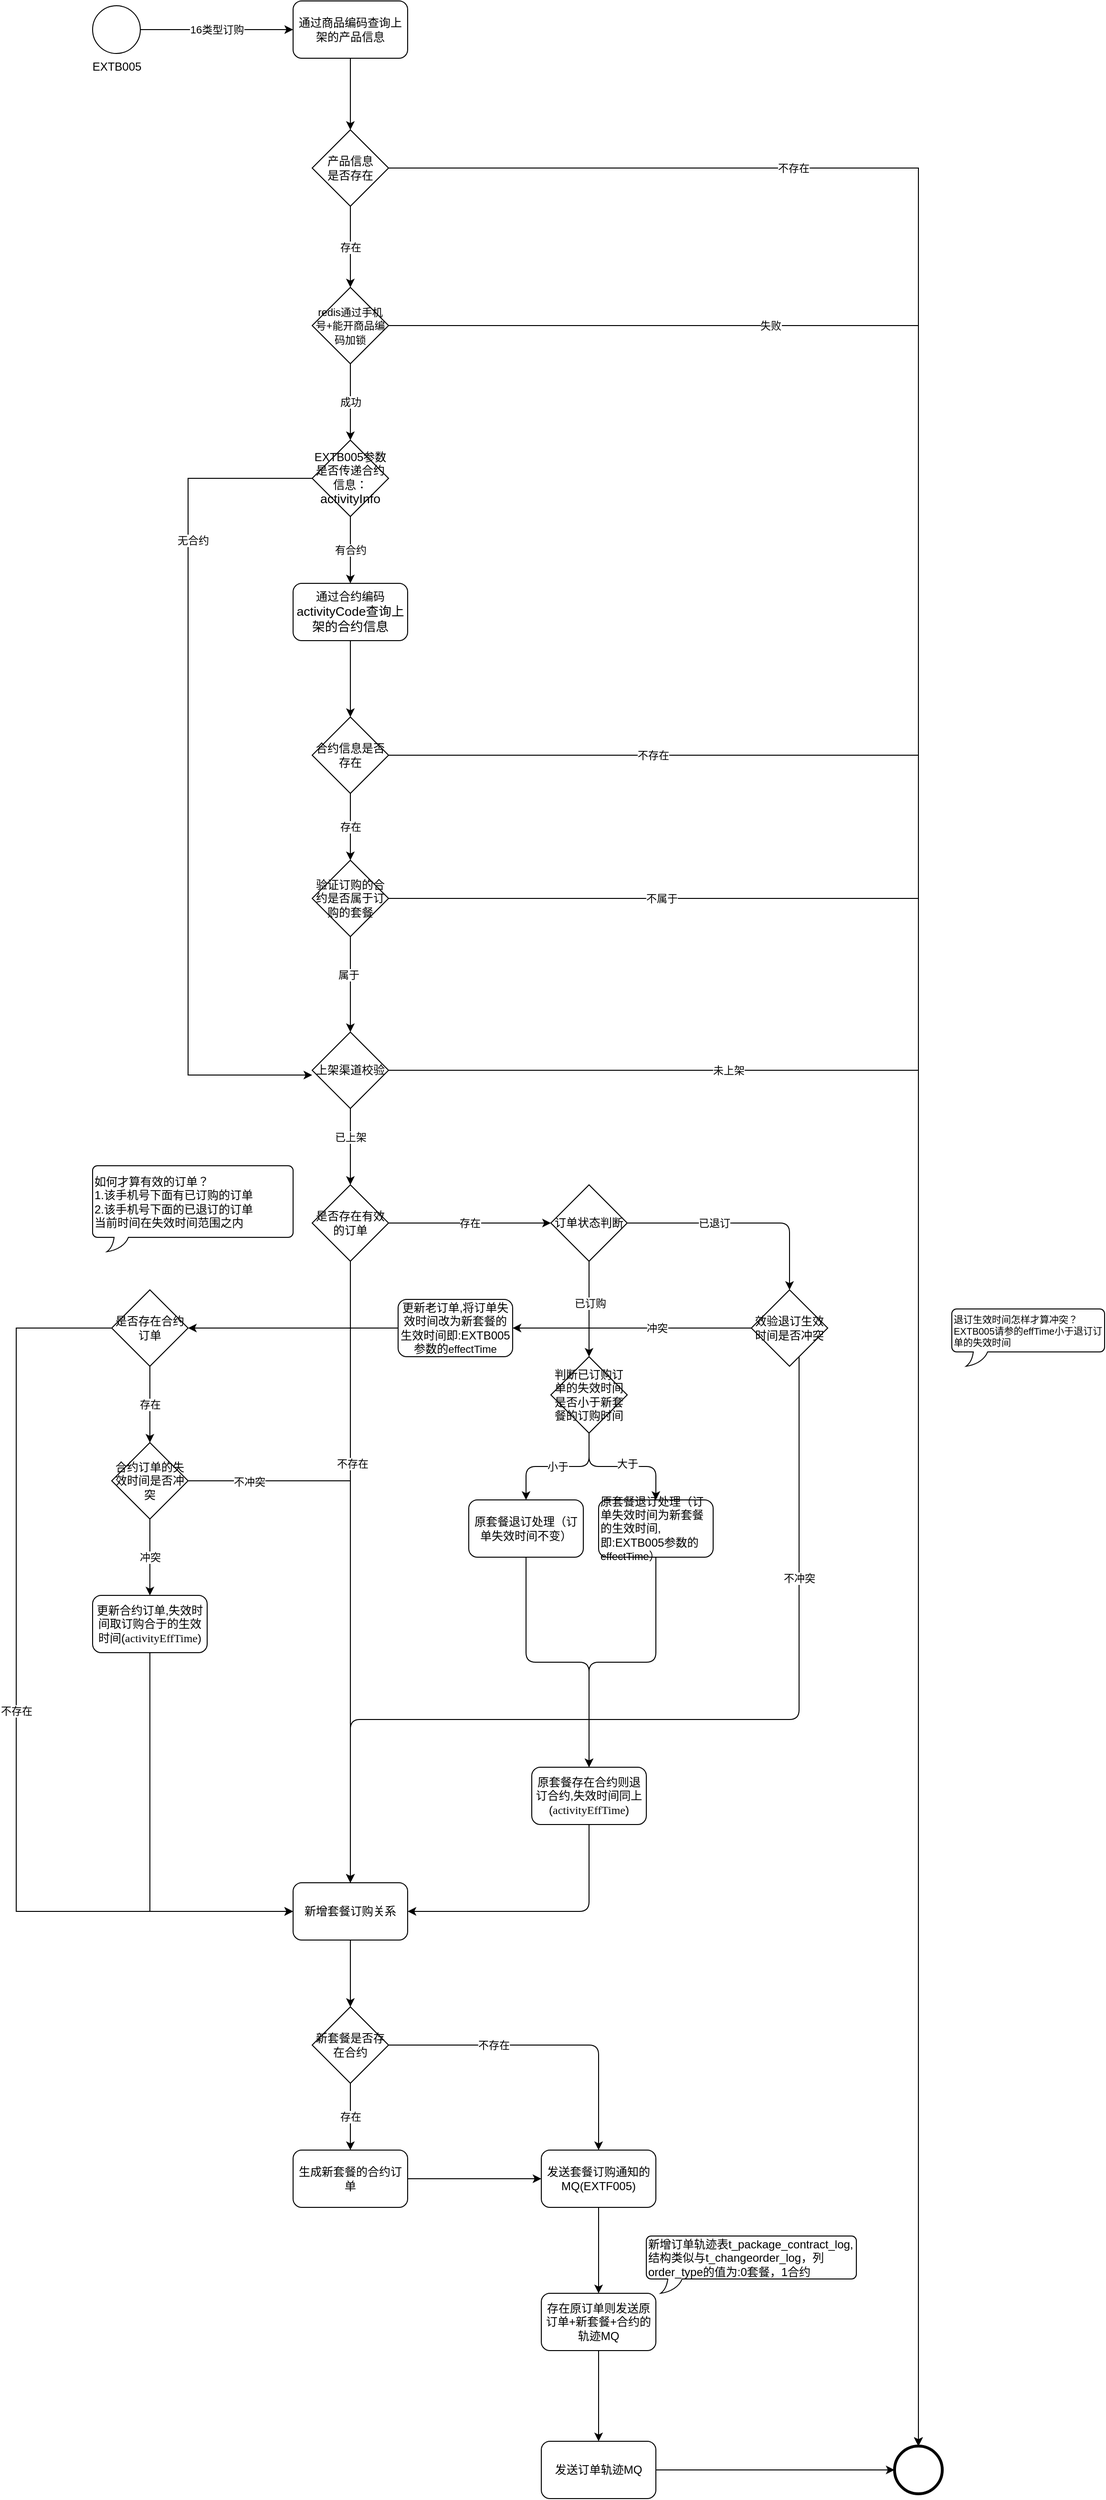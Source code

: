 <mxfile version="14.1.8" type="github" pages="3">
  <diagram id="OgV8At9cOp2wTqHFyp1Q" name="套餐+合约的订购">
    <mxGraphModel dx="2009" dy="1751" grid="1" gridSize="10" guides="1" tooltips="1" connect="1" arrows="1" fold="1" page="1" pageScale="1" pageWidth="827" pageHeight="1169" math="0" shadow="0">
      <root>
        <mxCell id="0" />
        <mxCell id="1" parent="0" />
        <mxCell id="pLbMeJme8Y_Jl0HePabT-7" value="16类型订购" style="edgeStyle=orthogonalEdgeStyle;rounded=0;orthogonalLoop=1;jettySize=auto;html=1;" parent="1" source="pLbMeJme8Y_Jl0HePabT-2" target="pLbMeJme8Y_Jl0HePabT-6" edge="1">
          <mxGeometry relative="1" as="geometry" />
        </mxCell>
        <mxCell id="pLbMeJme8Y_Jl0HePabT-2" value="EXTB005" style="shape=mxgraph.bpmn.shape;html=1;verticalLabelPosition=bottom;verticalAlign=top;align=center;perimeter=ellipsePerimeter;outlineConnect=0;outline=standard;symbol=general;" parent="1" vertex="1">
          <mxGeometry x="20" y="-415" width="50" height="50" as="geometry" />
        </mxCell>
        <mxCell id="pLbMeJme8Y_Jl0HePabT-3" value="" style="shape=mxgraph.bpmn.shape;html=1;verticalLabelPosition=bottom;verticalAlign=top;align=center;perimeter=ellipsePerimeter;outlineConnect=0;outline=end;symbol=general;" parent="1" vertex="1">
          <mxGeometry x="860" y="2141" width="50" height="50" as="geometry" />
        </mxCell>
        <mxCell id="pLbMeJme8Y_Jl0HePabT-15" style="edgeStyle=orthogonalEdgeStyle;rounded=0;orthogonalLoop=1;jettySize=auto;html=1;" parent="1" source="pLbMeJme8Y_Jl0HePabT-6" target="pLbMeJme8Y_Jl0HePabT-12" edge="1">
          <mxGeometry relative="1" as="geometry" />
        </mxCell>
        <mxCell id="pLbMeJme8Y_Jl0HePabT-6" value="通过商品编码查询上架的产品信息" style="rounded=1;whiteSpace=wrap;html=1;" parent="1" vertex="1">
          <mxGeometry x="230" y="-420" width="120" height="60" as="geometry" />
        </mxCell>
        <mxCell id="pLbMeJme8Y_Jl0HePabT-18" value="不存在&lt;br&gt;" style="edgeStyle=orthogonalEdgeStyle;rounded=0;orthogonalLoop=1;jettySize=auto;html=1;" parent="1" source="pLbMeJme8Y_Jl0HePabT-12" target="pLbMeJme8Y_Jl0HePabT-3" edge="1">
          <mxGeometry x="-0.712" relative="1" as="geometry">
            <mxPoint as="offset" />
          </mxGeometry>
        </mxCell>
        <mxCell id="c7PuPgjgo78gl8ul6k84-38" value="存在" style="edgeStyle=orthogonalEdgeStyle;rounded=1;sketch=0;orthogonalLoop=1;jettySize=auto;html=1;shadow=0;" parent="1" source="pLbMeJme8Y_Jl0HePabT-12" target="c7PuPgjgo78gl8ul6k84-36" edge="1">
          <mxGeometry relative="1" as="geometry" />
        </mxCell>
        <mxCell id="pLbMeJme8Y_Jl0HePabT-12" value="产品信息&lt;br&gt;是否存在" style="rhombus;whiteSpace=wrap;html=1;" parent="1" vertex="1">
          <mxGeometry x="250" y="-285" width="80" height="80" as="geometry" />
        </mxCell>
        <mxCell id="pLbMeJme8Y_Jl0HePabT-22" style="edgeStyle=orthogonalEdgeStyle;rounded=0;orthogonalLoop=1;jettySize=auto;html=1;" parent="1" source="pLbMeJme8Y_Jl0HePabT-20" target="pLbMeJme8Y_Jl0HePabT-3" edge="1">
          <mxGeometry relative="1" as="geometry" />
        </mxCell>
        <mxCell id="pLbMeJme8Y_Jl0HePabT-23" value="未上架" style="edgeLabel;html=1;align=center;verticalAlign=middle;resizable=0;points=[];" parent="pLbMeJme8Y_Jl0HePabT-22" vertex="1" connectable="0">
          <mxGeometry x="-0.496" y="-5" relative="1" as="geometry">
            <mxPoint x="-147" y="-5" as="offset" />
          </mxGeometry>
        </mxCell>
        <mxCell id="pLbMeJme8Y_Jl0HePabT-25" value="" style="edgeStyle=orthogonalEdgeStyle;rounded=0;orthogonalLoop=1;jettySize=auto;html=1;" parent="1" source="pLbMeJme8Y_Jl0HePabT-20" target="pLbMeJme8Y_Jl0HePabT-24" edge="1">
          <mxGeometry relative="1" as="geometry" />
        </mxCell>
        <mxCell id="pLbMeJme8Y_Jl0HePabT-26" value="已上架" style="edgeLabel;html=1;align=center;verticalAlign=middle;resizable=0;points=[];" parent="pLbMeJme8Y_Jl0HePabT-25" vertex="1" connectable="0">
          <mxGeometry x="-0.25" relative="1" as="geometry">
            <mxPoint as="offset" />
          </mxGeometry>
        </mxCell>
        <mxCell id="pLbMeJme8Y_Jl0HePabT-20" value="上架渠道校验" style="rhombus;whiteSpace=wrap;html=1;" parent="1" vertex="1">
          <mxGeometry x="250" y="660" width="80" height="80" as="geometry" />
        </mxCell>
        <mxCell id="pLbMeJme8Y_Jl0HePabT-29" value="存在" style="edgeStyle=orthogonalEdgeStyle;rounded=0;orthogonalLoop=1;jettySize=auto;html=1;" parent="1" source="pLbMeJme8Y_Jl0HePabT-24" target="pLbMeJme8Y_Jl0HePabT-28" edge="1">
          <mxGeometry relative="1" as="geometry" />
        </mxCell>
        <mxCell id="Hu3Yx2KmRZgjXhI8Y2ag-7" style="edgeStyle=orthogonalEdgeStyle;curved=0;rounded=1;sketch=0;orthogonalLoop=1;jettySize=auto;html=1;" parent="1" source="pLbMeJme8Y_Jl0HePabT-24" target="Hu3Yx2KmRZgjXhI8Y2ag-6" edge="1">
          <mxGeometry relative="1" as="geometry" />
        </mxCell>
        <mxCell id="Hu3Yx2KmRZgjXhI8Y2ag-18" value="不存在" style="edgeLabel;html=1;align=center;verticalAlign=middle;resizable=0;points=[];" parent="Hu3Yx2KmRZgjXhI8Y2ag-7" vertex="1" connectable="0">
          <mxGeometry x="-0.349" y="2" relative="1" as="geometry">
            <mxPoint as="offset" />
          </mxGeometry>
        </mxCell>
        <mxCell id="pLbMeJme8Y_Jl0HePabT-24" value="是否存在有效的订单" style="rhombus;whiteSpace=wrap;html=1;" parent="1" vertex="1">
          <mxGeometry x="250" y="820" width="80" height="80" as="geometry" />
        </mxCell>
        <mxCell id="Hu3Yx2KmRZgjXhI8Y2ag-2" value="" style="edgeStyle=orthogonalEdgeStyle;curved=0;rounded=1;sketch=0;orthogonalLoop=1;jettySize=auto;html=1;" parent="1" source="pLbMeJme8Y_Jl0HePabT-28" target="Hu3Yx2KmRZgjXhI8Y2ag-1" edge="1">
          <mxGeometry relative="1" as="geometry" />
        </mxCell>
        <mxCell id="Hu3Yx2KmRZgjXhI8Y2ag-5" value="已退订&lt;br&gt;" style="edgeLabel;html=1;align=center;verticalAlign=middle;resizable=0;points=[];" parent="Hu3Yx2KmRZgjXhI8Y2ag-2" vertex="1" connectable="0">
          <mxGeometry x="0.369" y="2" relative="1" as="geometry">
            <mxPoint x="-74.17" y="2" as="offset" />
          </mxGeometry>
        </mxCell>
        <mxCell id="c7PuPgjgo78gl8ul6k84-27" value="" style="edgeStyle=orthogonalEdgeStyle;rounded=1;sketch=0;orthogonalLoop=1;jettySize=auto;html=1;shadow=0;" parent="1" source="pLbMeJme8Y_Jl0HePabT-28" target="c7PuPgjgo78gl8ul6k84-26" edge="1">
          <mxGeometry relative="1" as="geometry" />
        </mxCell>
        <mxCell id="c7PuPgjgo78gl8ul6k84-28" value="已订购" style="edgeLabel;html=1;align=center;verticalAlign=middle;resizable=0;points=[];" parent="c7PuPgjgo78gl8ul6k84-27" vertex="1" connectable="0">
          <mxGeometry x="-0.131" y="1" relative="1" as="geometry">
            <mxPoint as="offset" />
          </mxGeometry>
        </mxCell>
        <mxCell id="pLbMeJme8Y_Jl0HePabT-28" value="订单状态判断" style="rhombus;whiteSpace=wrap;html=1;" parent="1" vertex="1">
          <mxGeometry x="500" y="820" width="80" height="80" as="geometry" />
        </mxCell>
        <mxCell id="Hu3Yx2KmRZgjXhI8Y2ag-13" value="不冲突" style="edgeStyle=orthogonalEdgeStyle;curved=0;rounded=1;sketch=0;orthogonalLoop=1;jettySize=auto;html=1;" parent="1" source="Hu3Yx2KmRZgjXhI8Y2ag-1" target="Hu3Yx2KmRZgjXhI8Y2ag-6" edge="1">
          <mxGeometry x="-0.547" relative="1" as="geometry">
            <Array as="points">
              <mxPoint x="760" y="1380" />
              <mxPoint x="290" y="1380" />
            </Array>
            <mxPoint as="offset" />
          </mxGeometry>
        </mxCell>
        <mxCell id="Hu3Yx2KmRZgjXhI8Y2ag-14" style="edgeStyle=orthogonalEdgeStyle;curved=0;rounded=1;sketch=0;orthogonalLoop=1;jettySize=auto;html=1;entryX=1;entryY=0.5;entryDx=0;entryDy=0;" parent="1" source="Hu3Yx2KmRZgjXhI8Y2ag-1" target="Hu3Yx2KmRZgjXhI8Y2ag-12" edge="1">
          <mxGeometry relative="1" as="geometry" />
        </mxCell>
        <mxCell id="Hu3Yx2KmRZgjXhI8Y2ag-15" value="冲突" style="edgeLabel;html=1;align=center;verticalAlign=middle;resizable=0;points=[];" parent="Hu3Yx2KmRZgjXhI8Y2ag-14" vertex="1" connectable="0">
          <mxGeometry x="0.084" y="-3" relative="1" as="geometry">
            <mxPoint x="35.83" y="3" as="offset" />
          </mxGeometry>
        </mxCell>
        <mxCell id="Hu3Yx2KmRZgjXhI8Y2ag-1" value="效验退订生效时间是否冲突" style="rhombus;whiteSpace=wrap;html=1;" parent="1" vertex="1">
          <mxGeometry x="710" y="930" width="80" height="80" as="geometry" />
        </mxCell>
        <mxCell id="Hu3Yx2KmRZgjXhI8Y2ag-23" value="" style="edgeStyle=orthogonalEdgeStyle;curved=0;rounded=1;sketch=0;orthogonalLoop=1;jettySize=auto;html=1;" parent="1" source="Hu3Yx2KmRZgjXhI8Y2ag-6" target="Hu3Yx2KmRZgjXhI8Y2ag-20" edge="1">
          <mxGeometry relative="1" as="geometry">
            <mxPoint x="290" y="1691" as="targetPoint" />
          </mxGeometry>
        </mxCell>
        <mxCell id="Hu3Yx2KmRZgjXhI8Y2ag-6" value="新增套餐订购关系" style="rounded=1;whiteSpace=wrap;html=1;sketch=0;" parent="1" vertex="1">
          <mxGeometry x="230" y="1551" width="120" height="60" as="geometry" />
        </mxCell>
        <mxCell id="Hu3Yx2KmRZgjXhI8Y2ag-11" value="" style="edgeStyle=orthogonalEdgeStyle;curved=0;rounded=1;sketch=0;orthogonalLoop=1;jettySize=auto;html=1;" parent="1" source="Hu3Yx2KmRZgjXhI8Y2ag-8" target="Hu3Yx2KmRZgjXhI8Y2ag-10" edge="1">
          <mxGeometry relative="1" as="geometry">
            <Array as="points">
              <mxPoint x="610" y="1320" />
              <mxPoint x="540" y="1320" />
            </Array>
          </mxGeometry>
        </mxCell>
        <mxCell id="Hu3Yx2KmRZgjXhI8Y2ag-8" value="原套餐退订处理（订单失效时间为新套餐的生效时间,即:EXTB005&lt;span&gt;参数的&lt;/span&gt;&lt;span lang=&quot;EN-US&quot; style=&quot;font-size: 11px ; font-family: &amp;#34;calibri&amp;#34; , sans-serif&quot;&gt;effectTime&lt;/span&gt;）" style="rounded=1;whiteSpace=wrap;html=1;sketch=0;align=left;" parent="1" vertex="1">
          <mxGeometry x="550" y="1150" width="120" height="60" as="geometry" />
        </mxCell>
        <mxCell id="Hu3Yx2KmRZgjXhI8Y2ag-19" style="edgeStyle=orthogonalEdgeStyle;curved=0;rounded=1;sketch=0;orthogonalLoop=1;jettySize=auto;html=1;" parent="1" source="Hu3Yx2KmRZgjXhI8Y2ag-10" target="Hu3Yx2KmRZgjXhI8Y2ag-6" edge="1">
          <mxGeometry relative="1" as="geometry">
            <Array as="points">
              <mxPoint x="540" y="1581" />
            </Array>
          </mxGeometry>
        </mxCell>
        <mxCell id="Hu3Yx2KmRZgjXhI8Y2ag-10" value="原套餐存在合约则退订合约,失效时间同上&lt;br&gt;(&lt;span style=&quot;color: rgb(8 , 8 , 8) ; font-family: &amp;#34;jetbrains mono&amp;#34; ; background-color: rgb(255 , 255 , 255)&quot;&gt;activityEffTime&lt;/span&gt;)" style="rounded=1;whiteSpace=wrap;html=1;sketch=0;" parent="1" vertex="1">
          <mxGeometry x="480" y="1430" width="120" height="60" as="geometry" />
        </mxCell>
        <mxCell id="c7PuPgjgo78gl8ul6k84-21" value="" style="edgeStyle=orthogonalEdgeStyle;rounded=0;orthogonalLoop=1;jettySize=auto;html=1;entryX=1;entryY=0.5;entryDx=0;entryDy=0;" parent="1" source="Hu3Yx2KmRZgjXhI8Y2ag-12" target="DXuq3Fp1_VnuWL4r6rDe-3" edge="1">
          <mxGeometry relative="1" as="geometry">
            <mxPoint x="140" y="970" as="targetPoint" />
          </mxGeometry>
        </mxCell>
        <mxCell id="Hu3Yx2KmRZgjXhI8Y2ag-12" value="更新老订单,将订单失效时间改为新套餐的生效时间即:&lt;span style=&quot;text-align: left&quot;&gt;EXTB005参数的&lt;/span&gt;&lt;span style=&quot;font-family: &amp;#34;calibri&amp;#34; , sans-serif ; font-size: 11px ; text-align: left&quot;&gt;effectTime&lt;/span&gt;" style="rounded=1;whiteSpace=wrap;html=1;sketch=0;" parent="1" vertex="1">
          <mxGeometry x="340" y="940" width="120" height="60" as="geometry" />
        </mxCell>
        <mxCell id="Hu3Yx2KmRZgjXhI8Y2ag-25" value="存在" style="edgeStyle=orthogonalEdgeStyle;curved=0;rounded=1;sketch=0;orthogonalLoop=1;jettySize=auto;html=1;" parent="1" source="Hu3Yx2KmRZgjXhI8Y2ag-20" target="Hu3Yx2KmRZgjXhI8Y2ag-26" edge="1">
          <mxGeometry relative="1" as="geometry">
            <mxPoint x="290" y="1921" as="targetPoint" />
          </mxGeometry>
        </mxCell>
        <mxCell id="Hu3Yx2KmRZgjXhI8Y2ag-34" value="不存在" style="edgeStyle=orthogonalEdgeStyle;curved=0;rounded=1;sketch=0;orthogonalLoop=1;jettySize=auto;html=1;" parent="1" source="Hu3Yx2KmRZgjXhI8Y2ag-20" target="Hu3Yx2KmRZgjXhI8Y2ag-28" edge="1">
          <mxGeometry x="-0.333" relative="1" as="geometry">
            <mxPoint as="offset" />
          </mxGeometry>
        </mxCell>
        <mxCell id="Hu3Yx2KmRZgjXhI8Y2ag-20" value="新套餐是否存在合约" style="rhombus;whiteSpace=wrap;html=1;rounded=0;sketch=0;" parent="1" vertex="1">
          <mxGeometry x="250" y="1681" width="80" height="80" as="geometry" />
        </mxCell>
        <mxCell id="Hu3Yx2KmRZgjXhI8Y2ag-29" value="" style="edgeStyle=orthogonalEdgeStyle;curved=0;rounded=1;sketch=0;orthogonalLoop=1;jettySize=auto;html=1;" parent="1" source="Hu3Yx2KmRZgjXhI8Y2ag-26" target="Hu3Yx2KmRZgjXhI8Y2ag-28" edge="1">
          <mxGeometry relative="1" as="geometry" />
        </mxCell>
        <mxCell id="Hu3Yx2KmRZgjXhI8Y2ag-26" value="生成新套餐的合约订单" style="rounded=1;whiteSpace=wrap;html=1;sketch=0;" parent="1" vertex="1">
          <mxGeometry x="230" y="1831" width="120" height="60" as="geometry" />
        </mxCell>
        <mxCell id="Hu3Yx2KmRZgjXhI8Y2ag-36" value="" style="edgeStyle=orthogonalEdgeStyle;curved=0;rounded=1;sketch=0;orthogonalLoop=1;jettySize=auto;html=1;" parent="1" source="Hu3Yx2KmRZgjXhI8Y2ag-28" target="Hu3Yx2KmRZgjXhI8Y2ag-35" edge="1">
          <mxGeometry relative="1" as="geometry" />
        </mxCell>
        <mxCell id="Hu3Yx2KmRZgjXhI8Y2ag-28" value="发送套餐订购通知的MQ(EXTF005)" style="rounded=1;whiteSpace=wrap;html=1;sketch=0;" parent="1" vertex="1">
          <mxGeometry x="490" y="1831" width="120" height="60" as="geometry" />
        </mxCell>
        <mxCell id="Hu3Yx2KmRZgjXhI8Y2ag-38" value="" style="edgeStyle=orthogonalEdgeStyle;curved=0;rounded=1;sketch=0;orthogonalLoop=1;jettySize=auto;html=1;" parent="1" source="Hu3Yx2KmRZgjXhI8Y2ag-35" target="Hu3Yx2KmRZgjXhI8Y2ag-37" edge="1">
          <mxGeometry relative="1" as="geometry" />
        </mxCell>
        <mxCell id="Hu3Yx2KmRZgjXhI8Y2ag-35" value="存在原订单则发送原订单+新套餐+合约的轨迹MQ" style="rounded=1;whiteSpace=wrap;html=1;sketch=0;" parent="1" vertex="1">
          <mxGeometry x="490" y="1981" width="120" height="60" as="geometry" />
        </mxCell>
        <mxCell id="Hu3Yx2KmRZgjXhI8Y2ag-39" style="edgeStyle=orthogonalEdgeStyle;curved=0;rounded=1;sketch=0;orthogonalLoop=1;jettySize=auto;html=1;" parent="1" source="Hu3Yx2KmRZgjXhI8Y2ag-37" target="pLbMeJme8Y_Jl0HePabT-3" edge="1">
          <mxGeometry relative="1" as="geometry" />
        </mxCell>
        <mxCell id="Hu3Yx2KmRZgjXhI8Y2ag-37" value="发送订单轨迹MQ" style="rounded=1;whiteSpace=wrap;html=1;sketch=0;" parent="1" vertex="1">
          <mxGeometry x="490" y="2136" width="120" height="60" as="geometry" />
        </mxCell>
        <mxCell id="VUyrlR1kTBsmthqAl_uk-15" value="&lt;span&gt;如何才算有效的订单？&lt;/span&gt;&lt;br&gt;&lt;span&gt;1.该手机号下面有已订购的订单&lt;/span&gt;&lt;br&gt;&lt;span&gt;2.该手机号下面的已退订的订单&lt;br&gt;当前时间在失效时间范围之内&lt;br&gt;&lt;/span&gt;" style="whiteSpace=wrap;html=1;shape=mxgraph.basic.roundRectCallout;dx=30;dy=15;size=5;boundedLbl=1;labelBackgroundColor=none;align=left;" parent="1" vertex="1">
          <mxGeometry x="20" y="800" width="210" height="90" as="geometry" />
        </mxCell>
        <mxCell id="VUyrlR1kTBsmthqAl_uk-17" value="&lt;font style=&quot;font-size: 10px&quot;&gt;退订生效时间怎样才算冲突？&lt;br style=&quot;font-size: 10px&quot;&gt;EXTB005请参的&lt;span style=&quot;font-family: &amp;#34;calibri&amp;#34; , sans-serif ; font-size: 10px&quot;&gt;effTime小于退订订单的失效时间&lt;/span&gt;&lt;/font&gt;" style="whiteSpace=wrap;html=1;shape=mxgraph.basic.roundRectCallout;dx=30;dy=15;size=5;boundedLbl=1;labelBackgroundColor=none;align=left;fontSize=8;" parent="1" vertex="1">
          <mxGeometry x="920" y="950" width="160" height="60" as="geometry" />
        </mxCell>
        <mxCell id="c7PuPgjgo78gl8ul6k84-5" value="有合约" style="edgeStyle=orthogonalEdgeStyle;rounded=0;orthogonalLoop=1;jettySize=auto;html=1;" parent="1" source="c7PuPgjgo78gl8ul6k84-1" target="c7PuPgjgo78gl8ul6k84-4" edge="1">
          <mxGeometry relative="1" as="geometry" />
        </mxCell>
        <mxCell id="c7PuPgjgo78gl8ul6k84-18" style="edgeStyle=orthogonalEdgeStyle;rounded=0;orthogonalLoop=1;jettySize=auto;html=1;entryX=0;entryY=0.5;entryDx=0;entryDy=0;" parent="1" source="c7PuPgjgo78gl8ul6k84-1" edge="1">
          <mxGeometry relative="1" as="geometry">
            <mxPoint x="250" y="80" as="sourcePoint" />
            <mxPoint x="250" y="705" as="targetPoint" />
            <Array as="points">
              <mxPoint x="120" y="80" />
              <mxPoint x="120" y="705" />
            </Array>
          </mxGeometry>
        </mxCell>
        <mxCell id="c7PuPgjgo78gl8ul6k84-19" value="无合约" style="edgeLabel;html=1;align=center;verticalAlign=middle;resizable=0;points=[];" parent="c7PuPgjgo78gl8ul6k84-18" vertex="1" connectable="0">
          <mxGeometry x="-0.591" y="3" relative="1" as="geometry">
            <mxPoint x="2" y="14" as="offset" />
          </mxGeometry>
        </mxCell>
        <mxCell id="c7PuPgjgo78gl8ul6k84-1" value="EXTB005参数是否传递合约信息：&lt;span lang=&quot;EN-US&quot; style=&quot;font-size: 10.0pt ; font-family: &amp;#34;calibri&amp;#34; , sans-serif&quot;&gt;activityInfo&lt;/span&gt;" style="rhombus;whiteSpace=wrap;html=1;" parent="1" vertex="1">
          <mxGeometry x="250" y="40" width="80" height="80" as="geometry" />
        </mxCell>
        <mxCell id="c7PuPgjgo78gl8ul6k84-9" style="edgeStyle=orthogonalEdgeStyle;rounded=0;orthogonalLoop=1;jettySize=auto;html=1;" parent="1" source="c7PuPgjgo78gl8ul6k84-4" target="c7PuPgjgo78gl8ul6k84-8" edge="1">
          <mxGeometry relative="1" as="geometry" />
        </mxCell>
        <mxCell id="c7PuPgjgo78gl8ul6k84-4" value="通过合约编码&lt;span lang=&quot;EN-US&quot; style=&quot;font-size: 10.0pt ; font-family: &amp;#34;calibri&amp;#34; , sans-serif&quot;&gt;activityCode查询上架的合约信息&lt;/span&gt;" style="rounded=1;whiteSpace=wrap;html=1;" parent="1" vertex="1">
          <mxGeometry x="230" y="190" width="120" height="60" as="geometry" />
        </mxCell>
        <mxCell id="c7PuPgjgo78gl8ul6k84-10" style="edgeStyle=orthogonalEdgeStyle;rounded=0;orthogonalLoop=1;jettySize=auto;html=1;entryX=0.5;entryY=0;entryDx=0;entryDy=0;" parent="1" source="c7PuPgjgo78gl8ul6k84-8" target="pLbMeJme8Y_Jl0HePabT-3" edge="1">
          <mxGeometry relative="1" as="geometry" />
        </mxCell>
        <mxCell id="c7PuPgjgo78gl8ul6k84-11" value="不存在" style="edgeLabel;html=1;align=center;verticalAlign=middle;resizable=0;points=[];" parent="c7PuPgjgo78gl8ul6k84-10" vertex="1" connectable="0">
          <mxGeometry x="-0.752" y="1" relative="1" as="geometry">
            <mxPoint x="-11.67" y="1" as="offset" />
          </mxGeometry>
        </mxCell>
        <mxCell id="c7PuPgjgo78gl8ul6k84-13" value="存在" style="edgeStyle=orthogonalEdgeStyle;rounded=0;orthogonalLoop=1;jettySize=auto;html=1;" parent="1" source="c7PuPgjgo78gl8ul6k84-8" target="c7PuPgjgo78gl8ul6k84-12" edge="1">
          <mxGeometry relative="1" as="geometry" />
        </mxCell>
        <mxCell id="c7PuPgjgo78gl8ul6k84-8" value="合约信息是否存在" style="rhombus;whiteSpace=wrap;html=1;" parent="1" vertex="1">
          <mxGeometry x="250" y="330" width="80" height="80" as="geometry" />
        </mxCell>
        <mxCell id="c7PuPgjgo78gl8ul6k84-14" style="edgeStyle=orthogonalEdgeStyle;rounded=0;orthogonalLoop=1;jettySize=auto;html=1;" parent="1" source="c7PuPgjgo78gl8ul6k84-12" target="pLbMeJme8Y_Jl0HePabT-3" edge="1">
          <mxGeometry relative="1" as="geometry" />
        </mxCell>
        <mxCell id="c7PuPgjgo78gl8ul6k84-15" value="不属于" style="edgeLabel;html=1;align=center;verticalAlign=middle;resizable=0;points=[];" parent="c7PuPgjgo78gl8ul6k84-14" vertex="1" connectable="0">
          <mxGeometry x="-0.821" relative="1" as="geometry">
            <mxPoint x="90.83" as="offset" />
          </mxGeometry>
        </mxCell>
        <mxCell id="c7PuPgjgo78gl8ul6k84-16" style="edgeStyle=orthogonalEdgeStyle;rounded=0;orthogonalLoop=1;jettySize=auto;html=1;" parent="1" source="c7PuPgjgo78gl8ul6k84-12" target="pLbMeJme8Y_Jl0HePabT-20" edge="1">
          <mxGeometry relative="1" as="geometry">
            <mxPoint x="290" y="660" as="targetPoint" />
          </mxGeometry>
        </mxCell>
        <mxCell id="c7PuPgjgo78gl8ul6k84-17" value="属于" style="edgeLabel;html=1;align=center;verticalAlign=middle;resizable=0;points=[];" parent="c7PuPgjgo78gl8ul6k84-16" vertex="1" connectable="0">
          <mxGeometry x="-0.208" y="-2" relative="1" as="geometry">
            <mxPoint as="offset" />
          </mxGeometry>
        </mxCell>
        <mxCell id="c7PuPgjgo78gl8ul6k84-12" value="验证订购的合约是否属于订购的套餐" style="rhombus;whiteSpace=wrap;html=1;" parent="1" vertex="1">
          <mxGeometry x="250" y="480" width="80" height="80" as="geometry" />
        </mxCell>
        <mxCell id="c7PuPgjgo78gl8ul6k84-30" value="小于" style="edgeStyle=orthogonalEdgeStyle;rounded=1;sketch=0;orthogonalLoop=1;jettySize=auto;html=1;shadow=0;" parent="1" source="c7PuPgjgo78gl8ul6k84-26" target="c7PuPgjgo78gl8ul6k84-29" edge="1">
          <mxGeometry relative="1" as="geometry" />
        </mxCell>
        <mxCell id="c7PuPgjgo78gl8ul6k84-31" style="edgeStyle=orthogonalEdgeStyle;rounded=1;sketch=0;orthogonalLoop=1;jettySize=auto;html=1;entryX=0.5;entryY=0;entryDx=0;entryDy=0;shadow=0;" parent="1" source="c7PuPgjgo78gl8ul6k84-26" target="Hu3Yx2KmRZgjXhI8Y2ag-8" edge="1">
          <mxGeometry relative="1" as="geometry" />
        </mxCell>
        <mxCell id="c7PuPgjgo78gl8ul6k84-32" value="大于" style="edgeLabel;html=1;align=center;verticalAlign=middle;resizable=0;points=[];" parent="c7PuPgjgo78gl8ul6k84-31" vertex="1" connectable="0">
          <mxGeometry x="0.191" y="3" relative="1" as="geometry">
            <mxPoint x="-8.33" as="offset" />
          </mxGeometry>
        </mxCell>
        <mxCell id="c7PuPgjgo78gl8ul6k84-26" value="判断已订购订单的失效时间是否小于新套餐的订购时间" style="rhombus;whiteSpace=wrap;html=1;" parent="1" vertex="1">
          <mxGeometry x="500" y="1000" width="80" height="80" as="geometry" />
        </mxCell>
        <mxCell id="c7PuPgjgo78gl8ul6k84-33" style="edgeStyle=orthogonalEdgeStyle;rounded=1;sketch=0;orthogonalLoop=1;jettySize=auto;html=1;shadow=0;" parent="1" source="c7PuPgjgo78gl8ul6k84-29" target="Hu3Yx2KmRZgjXhI8Y2ag-10" edge="1">
          <mxGeometry relative="1" as="geometry">
            <Array as="points">
              <mxPoint x="474" y="1320" />
              <mxPoint x="540" y="1320" />
            </Array>
          </mxGeometry>
        </mxCell>
        <mxCell id="c7PuPgjgo78gl8ul6k84-29" value="&lt;span style=&quot;text-align: left&quot;&gt;原套餐退订处理（订单失效时间不变&lt;/span&gt;&lt;span style=&quot;text-align: left&quot;&gt;）&lt;/span&gt;" style="rounded=1;whiteSpace=wrap;html=1;" parent="1" vertex="1">
          <mxGeometry x="414" y="1150" width="120" height="60" as="geometry" />
        </mxCell>
        <mxCell id="c7PuPgjgo78gl8ul6k84-34" value="新增订单轨迹表t_package_contract_log,结构类似与t_changeorder_log，列order_type的值为:0套餐，1合约" style="whiteSpace=wrap;html=1;shape=mxgraph.basic.roundRectCallout;dx=30;dy=15;size=5;boundedLbl=1;align=left;" parent="1" vertex="1">
          <mxGeometry x="600" y="1921" width="220" height="60" as="geometry" />
        </mxCell>
        <mxCell id="c7PuPgjgo78gl8ul6k84-39" value="成功" style="edgeStyle=orthogonalEdgeStyle;rounded=1;sketch=0;orthogonalLoop=1;jettySize=auto;html=1;shadow=0;" parent="1" source="c7PuPgjgo78gl8ul6k84-36" target="c7PuPgjgo78gl8ul6k84-1" edge="1">
          <mxGeometry relative="1" as="geometry" />
        </mxCell>
        <mxCell id="c7PuPgjgo78gl8ul6k84-41" value="失败" style="edgeStyle=orthogonalEdgeStyle;rounded=0;sketch=0;orthogonalLoop=1;jettySize=auto;html=1;shadow=0;" parent="1" source="c7PuPgjgo78gl8ul6k84-36" target="pLbMeJme8Y_Jl0HePabT-3" edge="1">
          <mxGeometry x="-0.712" relative="1" as="geometry">
            <mxPoint as="offset" />
          </mxGeometry>
        </mxCell>
        <mxCell id="c7PuPgjgo78gl8ul6k84-36" value="&lt;span style=&quot;font-size: 11px;&quot;&gt;redis通过手机号+能开商品编码加锁&lt;/span&gt;" style="rhombus;whiteSpace=wrap;html=1;labelBackgroundColor=none;" parent="1" vertex="1">
          <mxGeometry x="250" y="-120" width="80" height="80" as="geometry" />
        </mxCell>
        <mxCell id="DXuq3Fp1_VnuWL4r6rDe-5" value="不存在" style="edgeStyle=orthogonalEdgeStyle;rounded=0;orthogonalLoop=1;jettySize=auto;html=1;entryX=0;entryY=0.5;entryDx=0;entryDy=0;" edge="1" parent="1" source="DXuq3Fp1_VnuWL4r6rDe-3" target="Hu3Yx2KmRZgjXhI8Y2ag-6">
          <mxGeometry relative="1" as="geometry">
            <Array as="points">
              <mxPoint x="-60" y="970" />
              <mxPoint x="-60" y="1581" />
            </Array>
          </mxGeometry>
        </mxCell>
        <mxCell id="DXuq3Fp1_VnuWL4r6rDe-7" value="存在" style="edgeStyle=orthogonalEdgeStyle;rounded=0;orthogonalLoop=1;jettySize=auto;html=1;" edge="1" parent="1" source="DXuq3Fp1_VnuWL4r6rDe-3" target="DXuq3Fp1_VnuWL4r6rDe-6">
          <mxGeometry relative="1" as="geometry" />
        </mxCell>
        <mxCell id="DXuq3Fp1_VnuWL4r6rDe-3" value="是否存在合约订单" style="rhombus;whiteSpace=wrap;html=1;" vertex="1" parent="1">
          <mxGeometry x="40" y="930" width="80" height="80" as="geometry" />
        </mxCell>
        <mxCell id="DXuq3Fp1_VnuWL4r6rDe-9" value="冲突" style="edgeStyle=orthogonalEdgeStyle;rounded=0;orthogonalLoop=1;jettySize=auto;html=1;" edge="1" parent="1" source="DXuq3Fp1_VnuWL4r6rDe-6" target="DXuq3Fp1_VnuWL4r6rDe-8">
          <mxGeometry relative="1" as="geometry" />
        </mxCell>
        <mxCell id="DXuq3Fp1_VnuWL4r6rDe-10" style="edgeStyle=orthogonalEdgeStyle;rounded=0;orthogonalLoop=1;jettySize=auto;html=1;" edge="1" parent="1" source="DXuq3Fp1_VnuWL4r6rDe-6" target="Hu3Yx2KmRZgjXhI8Y2ag-6">
          <mxGeometry relative="1" as="geometry" />
        </mxCell>
        <mxCell id="DXuq3Fp1_VnuWL4r6rDe-11" value="不冲突" style="edgeLabel;html=1;align=center;verticalAlign=middle;resizable=0;points=[];" vertex="1" connectable="0" parent="DXuq3Fp1_VnuWL4r6rDe-10">
          <mxGeometry x="-0.783" y="-1" relative="1" as="geometry">
            <mxPoint as="offset" />
          </mxGeometry>
        </mxCell>
        <mxCell id="DXuq3Fp1_VnuWL4r6rDe-6" value="合约订单的失效时间是否冲突" style="rhombus;whiteSpace=wrap;html=1;" vertex="1" parent="1">
          <mxGeometry x="40" y="1090" width="80" height="80" as="geometry" />
        </mxCell>
        <mxCell id="DXuq3Fp1_VnuWL4r6rDe-12" style="edgeStyle=orthogonalEdgeStyle;rounded=0;orthogonalLoop=1;jettySize=auto;html=1;entryX=0;entryY=0.5;entryDx=0;entryDy=0;" edge="1" parent="1" source="DXuq3Fp1_VnuWL4r6rDe-8" target="Hu3Yx2KmRZgjXhI8Y2ag-6">
          <mxGeometry relative="1" as="geometry">
            <Array as="points">
              <mxPoint x="80" y="1581" />
            </Array>
          </mxGeometry>
        </mxCell>
        <mxCell id="DXuq3Fp1_VnuWL4r6rDe-8" value="更新合约订单,失效时间取订购合于的生效时间(&lt;span style=&quot;background-color: rgb(255 , 255 , 255) ; color: rgb(8 , 8 , 8) ; font-family: &amp;#34;jetbrains mono&amp;#34;&quot;&gt;activityEffTime&lt;/span&gt;&lt;span&gt;)&lt;/span&gt;" style="rounded=1;whiteSpace=wrap;html=1;sketch=0;" vertex="1" parent="1">
          <mxGeometry x="20" y="1250" width="120" height="60" as="geometry" />
        </mxCell>
      </root>
    </mxGraphModel>
  </diagram>
  <diagram id="BaK5y93M72JjTEx6FSGH" name="套餐+合约的退订">
    <mxGraphModel dx="2009" dy="2920" grid="1" gridSize="10" guides="1" tooltips="1" connect="1" arrows="1" fold="1" page="1" pageScale="1" pageWidth="827" pageHeight="1169" math="0" shadow="0">
      <root>
        <mxCell id="CDkCgY4mQXSwlOJmiMWh-0" />
        <mxCell id="CDkCgY4mQXSwlOJmiMWh-1" parent="CDkCgY4mQXSwlOJmiMWh-0" />
        <mxCell id="CDkCgY4mQXSwlOJmiMWh-2" value="" style="edgeStyle=orthogonalEdgeStyle;rounded=0;orthogonalLoop=1;jettySize=auto;html=1;" parent="CDkCgY4mQXSwlOJmiMWh-1" source="CDkCgY4mQXSwlOJmiMWh-3" target="CDkCgY4mQXSwlOJmiMWh-7" edge="1">
          <mxGeometry relative="1" as="geometry">
            <mxPoint x="195" y="-1095" as="targetPoint" />
          </mxGeometry>
        </mxCell>
        <mxCell id="CDkCgY4mQXSwlOJmiMWh-3" value="EXTB007&lt;br&gt;" style="shape=mxgraph.bpmn.shape;html=1;verticalLabelPosition=bottom;labelBackgroundColor=#ffffff;verticalAlign=top;align=center;perimeter=ellipsePerimeter;outlineConnect=0;outline=standard;symbol=general;" parent="CDkCgY4mQXSwlOJmiMWh-1" vertex="1">
          <mxGeometry x="95" y="-1190" width="50" height="50" as="geometry" />
        </mxCell>
        <mxCell id="CDkCgY4mQXSwlOJmiMWh-4" value="" style="shape=mxgraph.bpmn.shape;html=1;verticalLabelPosition=bottom;labelBackgroundColor=#ffffff;verticalAlign=top;align=center;perimeter=ellipsePerimeter;outlineConnect=0;outline=end;symbol=general;" parent="CDkCgY4mQXSwlOJmiMWh-1" vertex="1">
          <mxGeometry x="280" y="-197.5" width="50" height="50" as="geometry" />
        </mxCell>
        <mxCell id="CDkCgY4mQXSwlOJmiMWh-5" value="退订类型9" style="edgeStyle=orthogonalEdgeStyle;rounded=0;orthogonalLoop=1;jettySize=auto;html=1;entryX=1;entryY=0.5;entryDx=0;entryDy=0;" parent="CDkCgY4mQXSwlOJmiMWh-1" source="CDkCgY4mQXSwlOJmiMWh-7" target="CDkCgY4mQXSwlOJmiMWh-9" edge="1">
          <mxGeometry relative="1" as="geometry" />
        </mxCell>
        <mxCell id="CDkCgY4mQXSwlOJmiMWh-6" value="退订类型8" style="edgeStyle=orthogonalEdgeStyle;rounded=0;orthogonalLoop=1;jettySize=auto;html=1;entryX=0;entryY=0.5;entryDx=0;entryDy=0;" parent="CDkCgY4mQXSwlOJmiMWh-1" source="CDkCgY4mQXSwlOJmiMWh-7" target="CDkCgY4mQXSwlOJmiMWh-11" edge="1">
          <mxGeometry relative="1" as="geometry" />
        </mxCell>
        <mxCell id="CDkCgY4mQXSwlOJmiMWh-7" value="退订类型判断" style="rhombus;whiteSpace=wrap;html=1;" parent="CDkCgY4mQXSwlOJmiMWh-1" vertex="1">
          <mxGeometry x="373.5" y="-1080" width="80" height="80" as="geometry" />
        </mxCell>
        <mxCell id="0GWGBU7B34jeZDTUurco-2" style="edgeStyle=orthogonalEdgeStyle;rounded=0;orthogonalLoop=1;jettySize=auto;html=1;" parent="CDkCgY4mQXSwlOJmiMWh-1" source="CDkCgY4mQXSwlOJmiMWh-9" target="0GWGBU7B34jeZDTUurco-1" edge="1">
          <mxGeometry relative="1" as="geometry" />
        </mxCell>
        <mxCell id="CDkCgY4mQXSwlOJmiMWh-9" value="根据能开订单号查询合约订单" style="rounded=1;whiteSpace=wrap;html=1;" parent="CDkCgY4mQXSwlOJmiMWh-1" vertex="1">
          <mxGeometry x="30" y="-1070" width="120" height="60" as="geometry" />
        </mxCell>
        <mxCell id="CDkCgY4mQXSwlOJmiMWh-10" style="edgeStyle=orthogonalEdgeStyle;rounded=0;orthogonalLoop=1;jettySize=auto;html=1;" parent="CDkCgY4mQXSwlOJmiMWh-1" source="CDkCgY4mQXSwlOJmiMWh-11" target="CDkCgY4mQXSwlOJmiMWh-15" edge="1">
          <mxGeometry relative="1" as="geometry" />
        </mxCell>
        <mxCell id="CDkCgY4mQXSwlOJmiMWh-11" value="根据能开订单号查询套餐订单" style="rounded=1;whiteSpace=wrap;html=1;" parent="CDkCgY4mQXSwlOJmiMWh-1" vertex="1">
          <mxGeometry x="650" y="-1070" width="120" height="60" as="geometry" />
        </mxCell>
        <mxCell id="CDkCgY4mQXSwlOJmiMWh-12" value="是" style="edgeStyle=orthogonalEdgeStyle;rounded=0;orthogonalLoop=1;jettySize=auto;html=1;" parent="CDkCgY4mQXSwlOJmiMWh-1" source="CDkCgY4mQXSwlOJmiMWh-15" target="CDkCgY4mQXSwlOJmiMWh-30" edge="1">
          <mxGeometry relative="1" as="geometry">
            <mxPoint x="670" y="-690" as="sourcePoint" />
            <mxPoint x="670" y="-750" as="targetPoint" />
          </mxGeometry>
        </mxCell>
        <mxCell id="CDkCgY4mQXSwlOJmiMWh-13" style="edgeStyle=orthogonalEdgeStyle;rounded=0;orthogonalLoop=1;jettySize=auto;html=1;" parent="CDkCgY4mQXSwlOJmiMWh-1" source="CDkCgY4mQXSwlOJmiMWh-15" target="CDkCgY4mQXSwlOJmiMWh-4" edge="1">
          <mxGeometry relative="1" as="geometry">
            <Array as="points">
              <mxPoint x="900" y="-870" />
              <mxPoint x="900" y="-375" />
            </Array>
          </mxGeometry>
        </mxCell>
        <mxCell id="CDkCgY4mQXSwlOJmiMWh-14" value="否" style="edgeLabel;html=1;align=center;verticalAlign=middle;resizable=0;points=[];" parent="CDkCgY4mQXSwlOJmiMWh-13" vertex="1" connectable="0">
          <mxGeometry x="-0.528" y="-1" relative="1" as="geometry">
            <mxPoint y="124" as="offset" />
          </mxGeometry>
        </mxCell>
        <mxCell id="CDkCgY4mQXSwlOJmiMWh-15" value="判断订单状态为已订购" style="rhombus;whiteSpace=wrap;html=1;" parent="CDkCgY4mQXSwlOJmiMWh-1" vertex="1">
          <mxGeometry x="670" y="-910" width="80" height="80" as="geometry" />
        </mxCell>
        <mxCell id="CDkCgY4mQXSwlOJmiMWh-16" value="将订单退订处理-更新订单失效时间&lt;br&gt;取接口（&lt;span lang=&quot;EN-US&quot; style=&quot;font-size: 10pt ; font-family: &amp;#34;calibri&amp;#34; , sans-serif&quot;&gt;validTime&lt;/span&gt;）" style="rounded=1;whiteSpace=wrap;html=1;" parent="CDkCgY4mQXSwlOJmiMWh-1" vertex="1">
          <mxGeometry x="500" y="-620" width="120" height="60" as="geometry" />
        </mxCell>
        <mxCell id="CDkCgY4mQXSwlOJmiMWh-17" value="" style="endArrow=classic;html=1;entryX=1;entryY=1;entryDx=0;entryDy=0;" parent="CDkCgY4mQXSwlOJmiMWh-1" source="CDkCgY4mQXSwlOJmiMWh-16" target="CDkCgY4mQXSwlOJmiMWh-9" edge="1">
          <mxGeometry width="50" height="50" relative="1" as="geometry">
            <mxPoint x="390" y="-820" as="sourcePoint" />
            <mxPoint x="440" y="-870" as="targetPoint" />
          </mxGeometry>
        </mxCell>
        <mxCell id="CDkCgY4mQXSwlOJmiMWh-18" value="大于" style="edgeStyle=orthogonalEdgeStyle;rounded=0;orthogonalLoop=1;jettySize=auto;html=1;" parent="CDkCgY4mQXSwlOJmiMWh-1" source="CDkCgY4mQXSwlOJmiMWh-21" target="CDkCgY4mQXSwlOJmiMWh-23" edge="1">
          <mxGeometry relative="1" as="geometry">
            <mxPoint x="-130" y="-477.5" as="sourcePoint" />
          </mxGeometry>
        </mxCell>
        <mxCell id="CDkCgY4mQXSwlOJmiMWh-19" style="edgeStyle=orthogonalEdgeStyle;rounded=0;orthogonalLoop=1;jettySize=auto;html=1;entryX=0.5;entryY=0;entryDx=0;entryDy=0;" parent="CDkCgY4mQXSwlOJmiMWh-1" source="CDkCgY4mQXSwlOJmiMWh-21" target="CDkCgY4mQXSwlOJmiMWh-34" edge="1">
          <mxGeometry relative="1" as="geometry" />
        </mxCell>
        <mxCell id="CDkCgY4mQXSwlOJmiMWh-20" value="小于" style="edgeLabel;html=1;align=center;verticalAlign=middle;resizable=0;points=[];" parent="CDkCgY4mQXSwlOJmiMWh-19" vertex="1" connectable="0">
          <mxGeometry x="-0.155" y="-4" relative="1" as="geometry">
            <mxPoint y="-4" as="offset" />
          </mxGeometry>
        </mxCell>
        <mxCell id="CDkCgY4mQXSwlOJmiMWh-21" value="判断数据合约失效时间是否&amp;gt;请参中的合约时间" style="rhombus;whiteSpace=wrap;html=1;" parent="CDkCgY4mQXSwlOJmiMWh-1" vertex="1">
          <mxGeometry x="-160" y="-607.5" width="80" height="80" as="geometry" />
        </mxCell>
        <mxCell id="CDkCgY4mQXSwlOJmiMWh-22" value="" style="edgeStyle=orthogonalEdgeStyle;rounded=0;orthogonalLoop=1;jettySize=auto;html=1;" parent="CDkCgY4mQXSwlOJmiMWh-1" source="CDkCgY4mQXSwlOJmiMWh-23" target="CDkCgY4mQXSwlOJmiMWh-25" edge="1">
          <mxGeometry relative="1" as="geometry" />
        </mxCell>
        <mxCell id="CDkCgY4mQXSwlOJmiMWh-23" value="合约订单退订处理，订单失效时间取（&lt;span lang=&quot;EN-US&quot; style=&quot;font-size: 10pt ; font-family: &amp;#34;calibri&amp;#34; , sans-serif&quot;&gt;validTime&lt;/span&gt;）" style="rounded=1;whiteSpace=wrap;html=1;" parent="CDkCgY4mQXSwlOJmiMWh-1" vertex="1">
          <mxGeometry x="-190" y="-367.5" width="120" height="60" as="geometry" />
        </mxCell>
        <mxCell id="CDkCgY4mQXSwlOJmiMWh-24" style="edgeStyle=orthogonalEdgeStyle;rounded=0;orthogonalLoop=1;jettySize=auto;html=1;" parent="CDkCgY4mQXSwlOJmiMWh-1" source="CDkCgY4mQXSwlOJmiMWh-25" target="CDkCgY4mQXSwlOJmiMWh-27" edge="1">
          <mxGeometry relative="1" as="geometry" />
        </mxCell>
        <mxCell id="CDkCgY4mQXSwlOJmiMWh-25" value="发送退订结果通知MQ" style="rounded=1;whiteSpace=wrap;html=1;" parent="CDkCgY4mQXSwlOJmiMWh-1" vertex="1">
          <mxGeometry x="60" y="-367.5" width="120" height="60" as="geometry" />
        </mxCell>
        <mxCell id="CDkCgY4mQXSwlOJmiMWh-26" style="edgeStyle=orthogonalEdgeStyle;rounded=0;orthogonalLoop=1;jettySize=auto;html=1;entryX=0;entryY=0.5;entryDx=0;entryDy=0;" parent="CDkCgY4mQXSwlOJmiMWh-1" source="CDkCgY4mQXSwlOJmiMWh-27" target="CDkCgY4mQXSwlOJmiMWh-4" edge="1">
          <mxGeometry relative="1" as="geometry" />
        </mxCell>
        <mxCell id="CDkCgY4mQXSwlOJmiMWh-27" value="发送订单轨迹MQ(套餐+合约)" style="rounded=1;whiteSpace=wrap;html=1;" parent="CDkCgY4mQXSwlOJmiMWh-1" vertex="1">
          <mxGeometry x="60" y="-202.5" width="120" height="60" as="geometry" />
        </mxCell>
        <mxCell id="CDkCgY4mQXSwlOJmiMWh-28" value="大于" style="edgeStyle=orthogonalEdgeStyle;rounded=0;orthogonalLoop=1;jettySize=auto;html=1;" parent="CDkCgY4mQXSwlOJmiMWh-1" source="CDkCgY4mQXSwlOJmiMWh-30" target="CDkCgY4mQXSwlOJmiMWh-16" edge="1">
          <mxGeometry relative="1" as="geometry" />
        </mxCell>
        <mxCell id="CDkCgY4mQXSwlOJmiMWh-29" value="小于" style="edgeStyle=orthogonalEdgeStyle;rounded=0;orthogonalLoop=1;jettySize=auto;html=1;" parent="CDkCgY4mQXSwlOJmiMWh-1" source="CDkCgY4mQXSwlOJmiMWh-30" target="CDkCgY4mQXSwlOJmiMWh-31" edge="1">
          <mxGeometry relative="1" as="geometry" />
        </mxCell>
        <mxCell id="CDkCgY4mQXSwlOJmiMWh-30" value="判断已订购订单的失效时间是否小于新套餐的订购时间" style="rhombus;whiteSpace=wrap;html=1;" parent="CDkCgY4mQXSwlOJmiMWh-1" vertex="1">
          <mxGeometry x="670" y="-700" width="80" height="80" as="geometry" />
        </mxCell>
        <mxCell id="CDkCgY4mQXSwlOJmiMWh-31" value="将订单退订处理-不更新订单失效时间" style="rounded=1;whiteSpace=wrap;html=1;" parent="CDkCgY4mQXSwlOJmiMWh-1" vertex="1">
          <mxGeometry x="500" y="-760" width="120" height="60" as="geometry" />
        </mxCell>
        <mxCell id="CDkCgY4mQXSwlOJmiMWh-32" value="" style="endArrow=classic;html=1;exitX=0;exitY=0.117;exitDx=0;exitDy=0;exitPerimeter=0;entryX=1;entryY=1;entryDx=0;entryDy=0;" parent="CDkCgY4mQXSwlOJmiMWh-1" source="CDkCgY4mQXSwlOJmiMWh-31" target="CDkCgY4mQXSwlOJmiMWh-9" edge="1">
          <mxGeometry width="50" height="50" relative="1" as="geometry">
            <mxPoint x="430" y="-750" as="sourcePoint" />
            <mxPoint x="480" y="-800" as="targetPoint" />
          </mxGeometry>
        </mxCell>
        <mxCell id="CDkCgY4mQXSwlOJmiMWh-33" style="edgeStyle=orthogonalEdgeStyle;rounded=0;orthogonalLoop=1;jettySize=auto;html=1;" parent="CDkCgY4mQXSwlOJmiMWh-1" source="CDkCgY4mQXSwlOJmiMWh-34" target="CDkCgY4mQXSwlOJmiMWh-25" edge="1">
          <mxGeometry relative="1" as="geometry" />
        </mxCell>
        <mxCell id="CDkCgY4mQXSwlOJmiMWh-34" value="&lt;span&gt;合约订单退订处理，订单失效时间不变&lt;/span&gt;" style="rounded=1;whiteSpace=wrap;html=1;" parent="CDkCgY4mQXSwlOJmiMWh-1" vertex="1">
          <mxGeometry x="60" y="-497.5" width="120" height="60" as="geometry" />
        </mxCell>
        <mxCell id="0GWGBU7B34jeZDTUurco-3" value="是" style="edgeStyle=orthogonalEdgeStyle;rounded=0;orthogonalLoop=1;jettySize=auto;html=1;" parent="CDkCgY4mQXSwlOJmiMWh-1" source="0GWGBU7B34jeZDTUurco-1" target="CDkCgY4mQXSwlOJmiMWh-21" edge="1">
          <mxGeometry x="0.128" relative="1" as="geometry">
            <mxPoint as="offset" />
          </mxGeometry>
        </mxCell>
        <mxCell id="0GWGBU7B34jeZDTUurco-4" value="否" style="edgeStyle=orthogonalEdgeStyle;rounded=0;orthogonalLoop=1;jettySize=auto;html=1;" parent="CDkCgY4mQXSwlOJmiMWh-1" source="0GWGBU7B34jeZDTUurco-1" target="CDkCgY4mQXSwlOJmiMWh-4" edge="1">
          <mxGeometry relative="1" as="geometry" />
        </mxCell>
        <mxCell id="0GWGBU7B34jeZDTUurco-1" value="判断合约订单状态为已订购" style="rhombus;whiteSpace=wrap;html=1;" parent="CDkCgY4mQXSwlOJmiMWh-1" vertex="1">
          <mxGeometry x="50" y="-850" width="80" height="80" as="geometry" />
        </mxCell>
      </root>
    </mxGraphModel>
  </diagram>
  <diagram id="boNkFnm7202EDIIm302e" name="订单超时查询EXTQ004">
    <mxGraphModel dx="2009" dy="533" grid="1" gridSize="10" guides="1" tooltips="1" connect="1" arrows="1" fold="1" page="1" pageScale="1" pageWidth="827" pageHeight="1169" math="0" shadow="0">
      <root>
        <mxCell id="nbef_H9wCNj3qHMS806P-0" />
        <mxCell id="nbef_H9wCNj3qHMS806P-1" parent="nbef_H9wCNj3qHMS806P-0" />
        <mxCell id="nbef_H9wCNj3qHMS806P-2" value="" style="edgeStyle=orthogonalEdgeStyle;rounded=0;orthogonalLoop=1;jettySize=auto;html=1;" edge="1" parent="nbef_H9wCNj3qHMS806P-1" source="nbef_H9wCNj3qHMS806P-3" target="nbef_H9wCNj3qHMS806P-11">
          <mxGeometry relative="1" as="geometry" />
        </mxCell>
        <mxCell id="nbef_H9wCNj3qHMS806P-3" value="EXTQ004&lt;br&gt;" style="shape=mxgraph.bpmn.shape;html=1;verticalLabelPosition=bottom;labelBackgroundColor=#ffffff;verticalAlign=top;align=center;perimeter=ellipsePerimeter;outlineConnect=0;outline=standard;symbol=general;" vertex="1" parent="nbef_H9wCNj3qHMS806P-1">
          <mxGeometry x="120" y="40" width="50" height="50" as="geometry" />
        </mxCell>
        <mxCell id="nbef_H9wCNj3qHMS806P-4" value="" style="shape=mxgraph.bpmn.shape;html=1;verticalLabelPosition=bottom;labelBackgroundColor=#ffffff;verticalAlign=top;align=center;perimeter=ellipsePerimeter;outlineConnect=0;outline=throwing;symbol=general;" vertex="1" parent="nbef_H9wCNj3qHMS806P-1">
          <mxGeometry x="375" y="550" width="50" height="50" as="geometry" />
        </mxCell>
        <mxCell id="nbef_H9wCNj3qHMS806P-5" style="edgeStyle=orthogonalEdgeStyle;rounded=0;orthogonalLoop=1;jettySize=auto;html=1;" edge="1" parent="nbef_H9wCNj3qHMS806P-1" source="nbef_H9wCNj3qHMS806P-11" target="nbef_H9wCNj3qHMS806P-13">
          <mxGeometry relative="1" as="geometry" />
        </mxCell>
        <mxCell id="nbef_H9wCNj3qHMS806P-6" value="[D16,R8]" style="edgeLabel;html=1;align=center;verticalAlign=middle;resizable=0;points=[];" vertex="1" connectable="0" parent="nbef_H9wCNj3qHMS806P-5">
          <mxGeometry x="0.572" y="-4" relative="1" as="geometry">
            <mxPoint x="4" y="29" as="offset" />
          </mxGeometry>
        </mxCell>
        <mxCell id="nbef_H9wCNj3qHMS806P-7" style="edgeStyle=orthogonalEdgeStyle;rounded=0;orthogonalLoop=1;jettySize=auto;html=1;" edge="1" parent="nbef_H9wCNj3qHMS806P-1" source="nbef_H9wCNj3qHMS806P-11" target="nbef_H9wCNj3qHMS806P-17">
          <mxGeometry relative="1" as="geometry" />
        </mxCell>
        <mxCell id="nbef_H9wCNj3qHMS806P-8" value="[D14,D17]" style="edgeLabel;html=1;align=center;verticalAlign=middle;resizable=0;points=[];" vertex="1" connectable="0" parent="nbef_H9wCNj3qHMS806P-7">
          <mxGeometry x="0.727" y="-4" relative="1" as="geometry">
            <mxPoint x="4" y="5" as="offset" />
          </mxGeometry>
        </mxCell>
        <mxCell id="nbef_H9wCNj3qHMS806P-9" value="[D13,R4-7]" style="edgeStyle=orthogonalEdgeStyle;rounded=0;orthogonalLoop=1;jettySize=auto;html=1;" edge="1" parent="nbef_H9wCNj3qHMS806P-1" source="nbef_H9wCNj3qHMS806P-11" target="nbef_H9wCNj3qHMS806P-15">
          <mxGeometry x="-0.143" relative="1" as="geometry">
            <mxPoint as="offset" />
          </mxGeometry>
        </mxCell>
        <mxCell id="nbef_H9wCNj3qHMS806P-10" value="[R9]" style="edgeStyle=orthogonalEdgeStyle;rounded=0;orthogonalLoop=1;jettySize=auto;html=1;" edge="1" parent="nbef_H9wCNj3qHMS806P-1" source="nbef_H9wCNj3qHMS806P-11" target="nbef_H9wCNj3qHMS806P-21">
          <mxGeometry x="0.825" relative="1" as="geometry">
            <mxPoint as="offset" />
          </mxGeometry>
        </mxCell>
        <mxCell id="nbef_H9wCNj3qHMS806P-11" value="订单&lt;br&gt;类型判断orderType" style="rhombus;verticalAlign=middle;labelBackgroundColor=none;labelBorderColor=none;whiteSpace=wrap;html=1;fontStyle=0" vertex="1" parent="nbef_H9wCNj3qHMS806P-1">
          <mxGeometry x="360" y="120" width="80" height="80" as="geometry" />
        </mxCell>
        <mxCell id="nbef_H9wCNj3qHMS806P-12" style="edgeStyle=orthogonalEdgeStyle;rounded=0;orthogonalLoop=1;jettySize=auto;html=1;entryX=0;entryY=0.5;entryDx=0;entryDy=0;" edge="1" parent="nbef_H9wCNj3qHMS806P-1" source="nbef_H9wCNj3qHMS806P-13" target="nbef_H9wCNj3qHMS806P-19">
          <mxGeometry relative="1" as="geometry">
            <Array as="points">
              <mxPoint x="145" y="440" />
            </Array>
          </mxGeometry>
        </mxCell>
        <mxCell id="nbef_H9wCNj3qHMS806P-13" value="主主订单查询" style="rounded=1;whiteSpace=wrap;html=1;" vertex="1" parent="nbef_H9wCNj3qHMS806P-1">
          <mxGeometry x="85" y="270" width="120" height="60" as="geometry" />
        </mxCell>
        <mxCell id="nbef_H9wCNj3qHMS806P-14" value="" style="edgeStyle=orthogonalEdgeStyle;rounded=0;orthogonalLoop=1;jettySize=auto;html=1;" edge="1" parent="nbef_H9wCNj3qHMS806P-1" source="nbef_H9wCNj3qHMS806P-15" target="nbef_H9wCNj3qHMS806P-19">
          <mxGeometry relative="1" as="geometry" />
        </mxCell>
        <mxCell id="nbef_H9wCNj3qHMS806P-15" value="订单表查询" style="rounded=1;whiteSpace=wrap;html=1;" vertex="1" parent="nbef_H9wCNj3qHMS806P-1">
          <mxGeometry x="340" y="270" width="120" height="60" as="geometry" />
        </mxCell>
        <mxCell id="nbef_H9wCNj3qHMS806P-16" style="edgeStyle=orthogonalEdgeStyle;rounded=0;orthogonalLoop=1;jettySize=auto;html=1;entryX=1;entryY=0.5;entryDx=0;entryDy=0;" edge="1" parent="nbef_H9wCNj3qHMS806P-1" source="nbef_H9wCNj3qHMS806P-17" target="nbef_H9wCNj3qHMS806P-19">
          <mxGeometry relative="1" as="geometry">
            <Array as="points">
              <mxPoint x="660" y="440" />
            </Array>
          </mxGeometry>
        </mxCell>
        <mxCell id="nbef_H9wCNj3qHMS806P-17" value="子订单查询" style="rounded=1;whiteSpace=wrap;html=1;" vertex="1" parent="nbef_H9wCNj3qHMS806P-1">
          <mxGeometry x="600" y="270" width="120" height="60" as="geometry" />
        </mxCell>
        <mxCell id="nbef_H9wCNj3qHMS806P-18" style="edgeStyle=orthogonalEdgeStyle;rounded=0;orthogonalLoop=1;jettySize=auto;html=1;" edge="1" parent="nbef_H9wCNj3qHMS806P-1" source="nbef_H9wCNj3qHMS806P-19" target="nbef_H9wCNj3qHMS806P-4">
          <mxGeometry relative="1" as="geometry" />
        </mxCell>
        <mxCell id="nbef_H9wCNj3qHMS806P-19" value="封装返回结果" style="rounded=1;whiteSpace=wrap;html=1;" vertex="1" parent="nbef_H9wCNj3qHMS806P-1">
          <mxGeometry x="340" y="410" width="120" height="60" as="geometry" />
        </mxCell>
        <mxCell id="nbef_H9wCNj3qHMS806P-20" style="edgeStyle=orthogonalEdgeStyle;rounded=0;orthogonalLoop=1;jettySize=auto;html=1;entryX=0;entryY=0.5;entryDx=0;entryDy=0;" edge="1" parent="nbef_H9wCNj3qHMS806P-1" source="nbef_H9wCNj3qHMS806P-21" target="nbef_H9wCNj3qHMS806P-19">
          <mxGeometry relative="1" as="geometry">
            <mxPoint x="-80" y="550" as="targetPoint" />
            <Array as="points">
              <mxPoint x="-100" y="440" />
            </Array>
          </mxGeometry>
        </mxCell>
        <mxCell id="nbef_H9wCNj3qHMS806P-21" value="合约订单查询" style="rounded=1;whiteSpace=wrap;html=1;" vertex="1" parent="nbef_H9wCNj3qHMS806P-1">
          <mxGeometry x="-160" y="270" width="120" height="60" as="geometry" />
        </mxCell>
      </root>
    </mxGraphModel>
  </diagram>
</mxfile>
